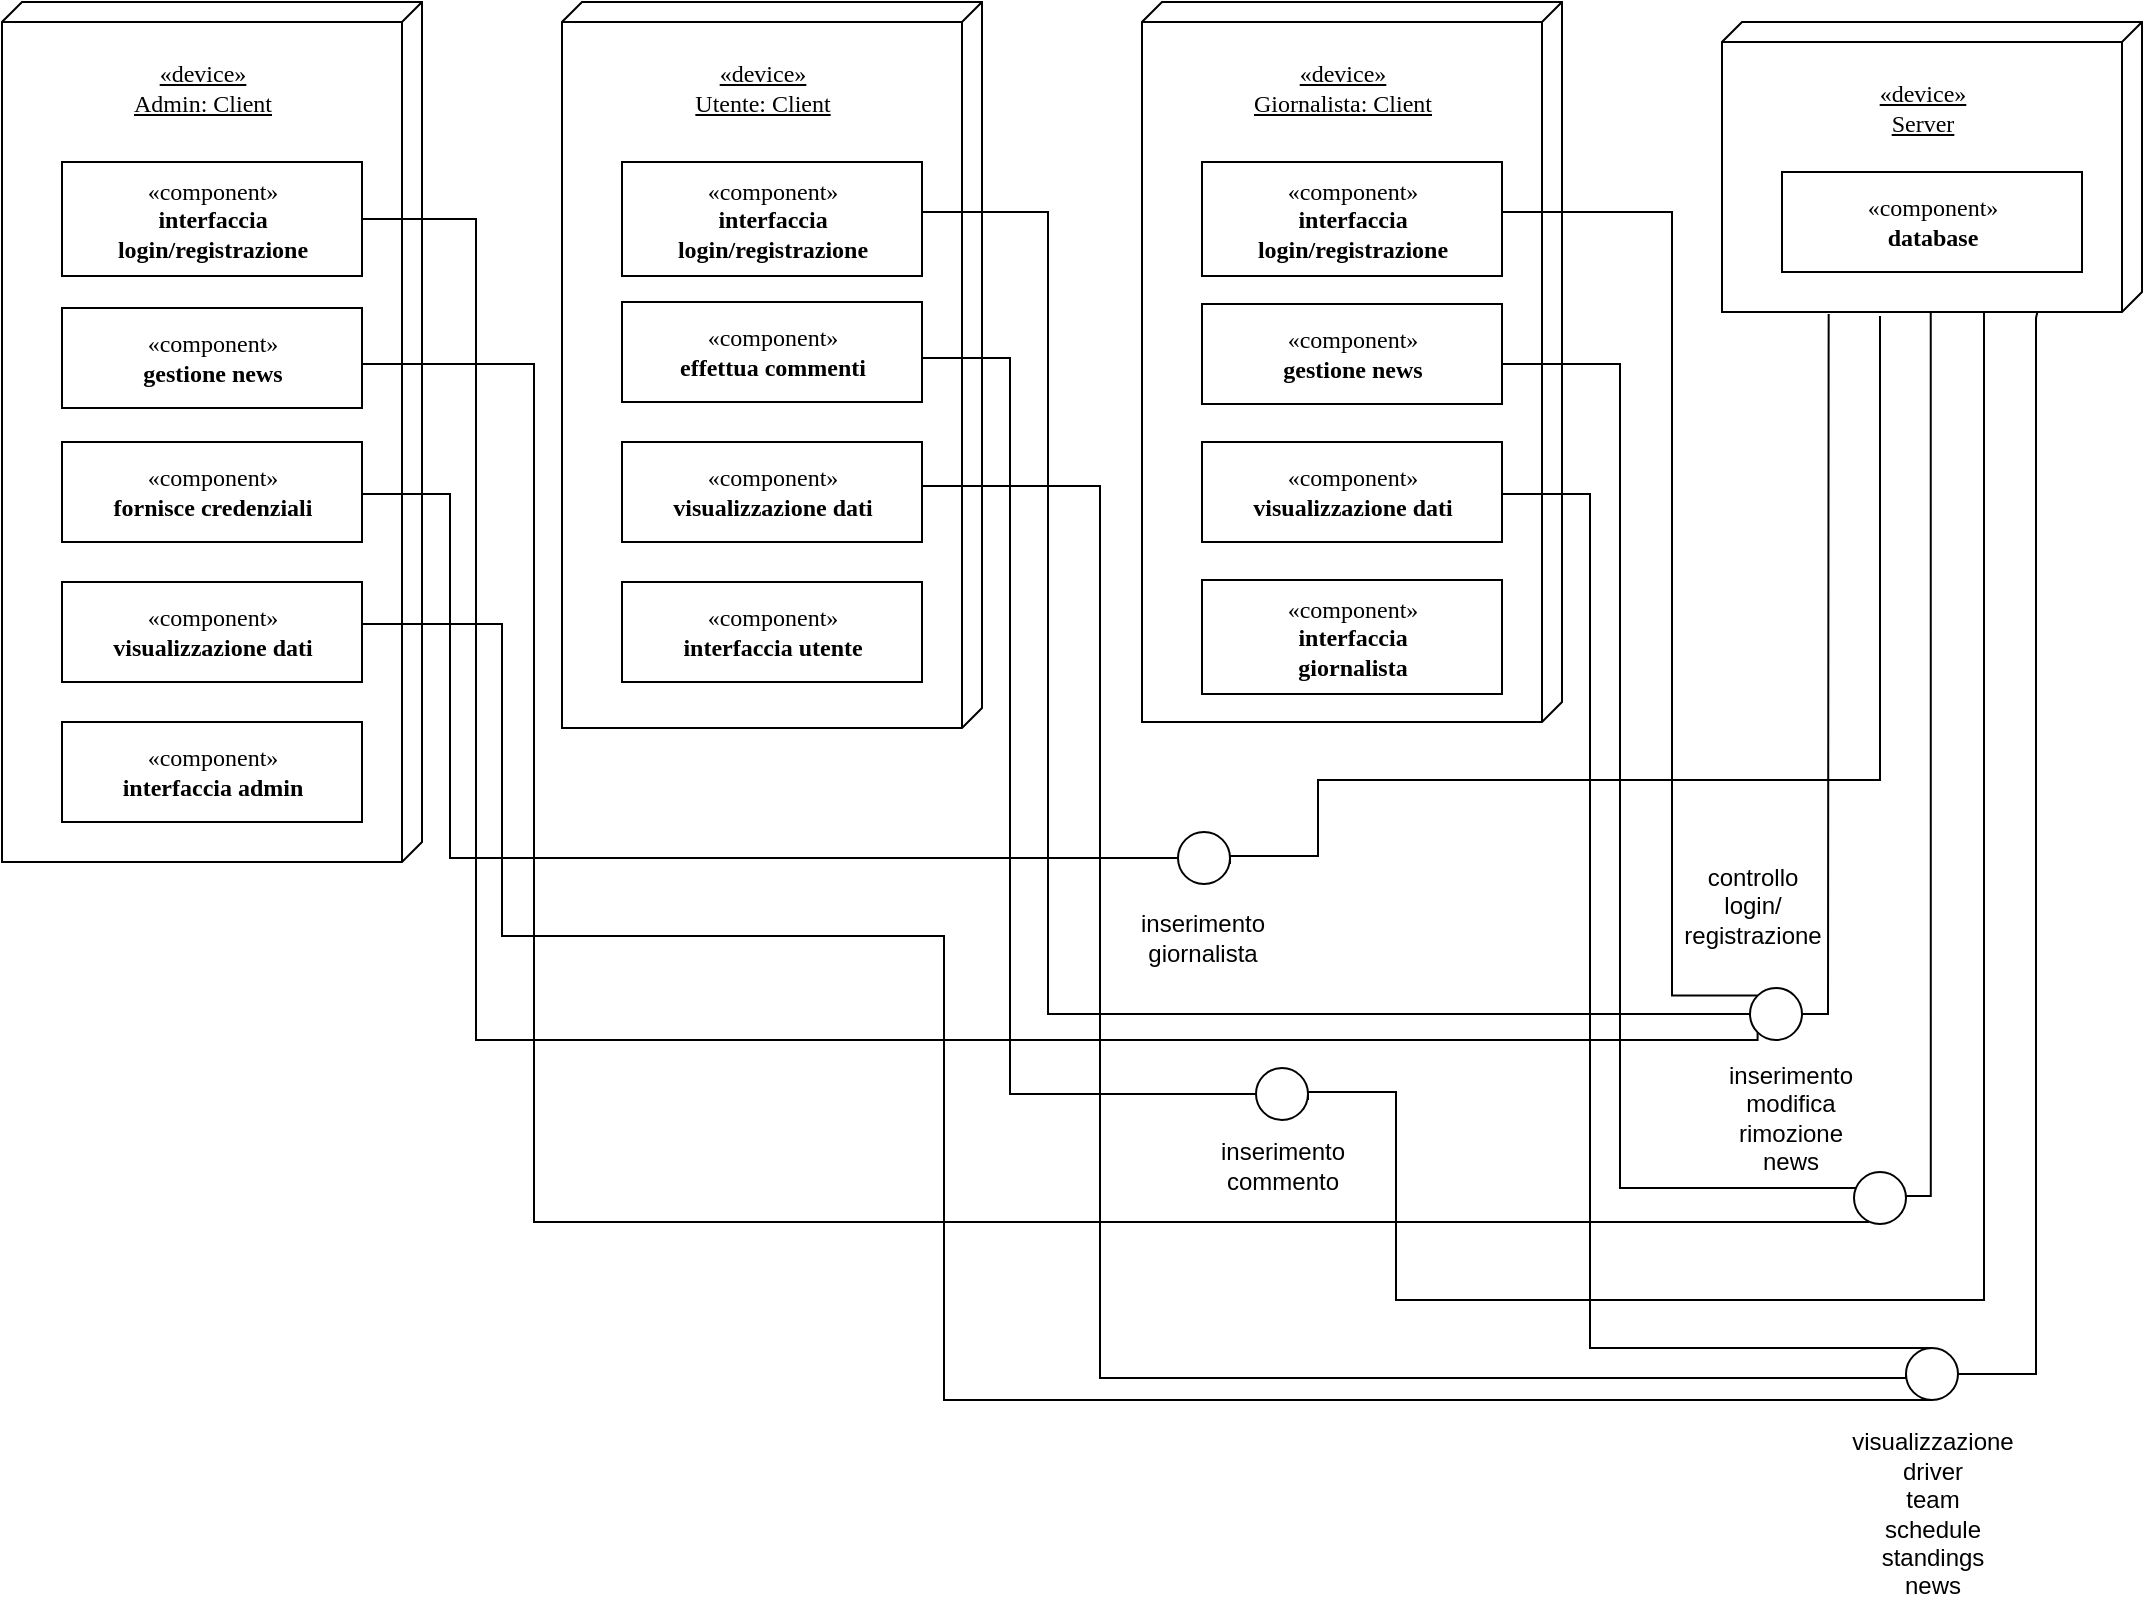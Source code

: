 <mxfile version="23.1.1" type="device">
  <diagram name="Page-1" id="5f0bae14-7c28-e335-631c-24af17079c00">
    <mxGraphModel dx="1116" dy="569" grid="1" gridSize="13" guides="1" tooltips="1" connect="1" arrows="1" fold="1" page="1" pageScale="1" pageWidth="1100" pageHeight="850" background="none" math="0" shadow="0">
      <root>
        <mxCell id="0" />
        <mxCell id="1" parent="0" />
        <mxCell id="39150e848f15840c-1" value="&lt;br&gt;«device»&lt;br style=&quot;border-color: var(--border-color);&quot;&gt;Admin: Client" style="verticalAlign=top;align=center;spacingTop=8;spacingLeft=2;spacingRight=12;shape=cube;size=10;direction=south;fontStyle=4;html=1;rounded=0;shadow=0;comic=0;labelBackgroundColor=none;strokeWidth=1;fontFamily=Verdana;fontSize=12" parent="1" vertex="1">
          <mxGeometry x="10" y="40" width="210" height="430" as="geometry" />
        </mxCell>
        <mxCell id="39150e848f15840c-4" value="«component»&lt;br&gt;&lt;b style=&quot;border-color: var(--border-color);&quot;&gt;interfaccia&lt;br style=&quot;border-color: var(--border-color);&quot;&gt;login/registrazione&lt;/b&gt;" style="html=1;rounded=0;shadow=0;comic=0;labelBackgroundColor=none;strokeWidth=1;fontFamily=Verdana;fontSize=12;align=center;" parent="1" vertex="1">
          <mxGeometry x="40" y="120" width="150" height="57" as="geometry" />
        </mxCell>
        <mxCell id="39150e848f15840c-18" style="edgeStyle=orthogonalEdgeStyle;rounded=0;html=1;labelBackgroundColor=none;startArrow=none;startFill=0;startSize=8;endArrow=none;endFill=0;endSize=16;fontFamily=Verdana;fontSize=12;entryX=1;entryY=0.5;entryDx=0;entryDy=0;exitX=0;exitY=1;exitDx=0;exitDy=0;" parent="1" source="vJw2Q9mPqwAH0VsKbbBc-45" target="39150e848f15840c-4" edge="1">
          <mxGeometry relative="1" as="geometry">
            <Array as="points">
              <mxPoint x="888" y="559" />
              <mxPoint x="247" y="559" />
              <mxPoint x="247" y="149" />
            </Array>
            <mxPoint x="936" y="559" as="sourcePoint" />
            <mxPoint x="190" y="143" as="targetPoint" />
          </mxGeometry>
        </mxCell>
        <mxCell id="vJw2Q9mPqwAH0VsKbbBc-8" value="«component»&lt;br&gt;&lt;b&gt;visualizzazione dati&lt;/b&gt;" style="html=1;rounded=0;shadow=0;comic=0;labelBackgroundColor=none;strokeWidth=1;fontFamily=Verdana;fontSize=12;align=center;" parent="1" vertex="1">
          <mxGeometry x="40" y="330" width="150" height="50" as="geometry" />
        </mxCell>
        <mxCell id="vJw2Q9mPqwAH0VsKbbBc-9" value="«component»&lt;br&gt;&lt;b&gt;fornisce credenziali&lt;/b&gt;" style="html=1;rounded=0;shadow=0;comic=0;labelBackgroundColor=none;strokeWidth=1;fontFamily=Verdana;fontSize=12;align=center;" parent="1" vertex="1">
          <mxGeometry x="40" y="260" width="150" height="50" as="geometry" />
        </mxCell>
        <mxCell id="vJw2Q9mPqwAH0VsKbbBc-10" value="«component»&lt;br&gt;&lt;b&gt;gestione news&lt;/b&gt;" style="html=1;rounded=0;shadow=0;comic=0;labelBackgroundColor=none;strokeWidth=1;fontFamily=Verdana;fontSize=12;align=center;" parent="1" vertex="1">
          <mxGeometry x="40" y="193" width="150" height="50" as="geometry" />
        </mxCell>
        <mxCell id="vJw2Q9mPqwAH0VsKbbBc-16" value="«component»&lt;br&gt;&lt;b&gt;interfaccia admin&lt;/b&gt;" style="html=1;rounded=0;shadow=0;comic=0;labelBackgroundColor=none;strokeWidth=1;fontFamily=Verdana;fontSize=12;align=center;" parent="1" vertex="1">
          <mxGeometry x="40" y="400" width="150" height="50" as="geometry" />
        </mxCell>
        <mxCell id="vJw2Q9mPqwAH0VsKbbBc-23" value="&lt;br&gt;«device»&lt;br style=&quot;border-color: var(--border-color);&quot;&gt;Utente: Client" style="verticalAlign=top;align=center;spacingTop=8;spacingLeft=2;spacingRight=12;shape=cube;size=10;direction=south;fontStyle=4;html=1;rounded=0;shadow=0;comic=0;labelBackgroundColor=none;strokeWidth=1;fontFamily=Verdana;fontSize=12" parent="1" vertex="1">
          <mxGeometry x="290" y="40" width="210" height="363" as="geometry" />
        </mxCell>
        <mxCell id="vJw2Q9mPqwAH0VsKbbBc-24" value="«component»&lt;br&gt;&lt;b style=&quot;border-color: var(--border-color);&quot;&gt;interfaccia&lt;br style=&quot;border-color: var(--border-color);&quot;&gt;login/registrazione&lt;/b&gt;" style="html=1;rounded=0;shadow=0;comic=0;labelBackgroundColor=none;strokeWidth=1;fontFamily=Verdana;fontSize=12;align=center;" parent="1" vertex="1">
          <mxGeometry x="320" y="120" width="150" height="57" as="geometry" />
        </mxCell>
        <mxCell id="vJw2Q9mPqwAH0VsKbbBc-26" value="«component»&lt;br&gt;&lt;b&gt;visualizzazione dati&lt;/b&gt;" style="html=1;rounded=0;shadow=0;comic=0;labelBackgroundColor=none;strokeWidth=1;fontFamily=Verdana;fontSize=12;align=center;" parent="1" vertex="1">
          <mxGeometry x="320" y="260" width="150" height="50" as="geometry" />
        </mxCell>
        <mxCell id="vJw2Q9mPqwAH0VsKbbBc-27" value="«component»&lt;br&gt;&lt;b&gt;effettua commenti&lt;/b&gt;" style="html=1;rounded=0;shadow=0;comic=0;labelBackgroundColor=none;strokeWidth=1;fontFamily=Verdana;fontSize=12;align=center;" parent="1" vertex="1">
          <mxGeometry x="320" y="190" width="150" height="50" as="geometry" />
        </mxCell>
        <mxCell id="vJw2Q9mPqwAH0VsKbbBc-28" value="«component»&lt;br&gt;&lt;b&gt;interfaccia utente&lt;/b&gt;" style="html=1;rounded=0;shadow=0;comic=0;labelBackgroundColor=none;strokeWidth=1;fontFamily=Verdana;fontSize=12;align=center;" parent="1" vertex="1">
          <mxGeometry x="320" y="330" width="150" height="50" as="geometry" />
        </mxCell>
        <mxCell id="vJw2Q9mPqwAH0VsKbbBc-29" value="&lt;br&gt;«device»&lt;br style=&quot;border-color: var(--border-color);&quot;&gt;Giornalista: Client" style="verticalAlign=top;align=center;spacingTop=8;spacingLeft=2;spacingRight=12;shape=cube;size=10;direction=south;fontStyle=4;html=1;rounded=0;shadow=0;comic=0;labelBackgroundColor=none;strokeWidth=1;fontFamily=Verdana;fontSize=12" parent="1" vertex="1">
          <mxGeometry x="580" y="40" width="210" height="360" as="geometry" />
        </mxCell>
        <mxCell id="vJw2Q9mPqwAH0VsKbbBc-30" value="«component»&lt;br&gt;&lt;b&gt;interfaccia&lt;br&gt;login/registrazione&lt;/b&gt;" style="html=1;rounded=0;shadow=0;comic=0;labelBackgroundColor=none;strokeWidth=1;fontFamily=Verdana;fontSize=12;align=center;" parent="1" vertex="1">
          <mxGeometry x="610" y="120" width="150" height="57" as="geometry" />
        </mxCell>
        <mxCell id="vJw2Q9mPqwAH0VsKbbBc-31" value="«component»&lt;br&gt;&lt;b&gt;visualizzazione dati&lt;/b&gt;" style="html=1;rounded=0;shadow=0;comic=0;labelBackgroundColor=none;strokeWidth=1;fontFamily=Verdana;fontSize=12;align=center;" parent="1" vertex="1">
          <mxGeometry x="610" y="260" width="150" height="50" as="geometry" />
        </mxCell>
        <mxCell id="vJw2Q9mPqwAH0VsKbbBc-33" value="«component»&lt;br&gt;&lt;b&gt;gestione news&lt;/b&gt;" style="html=1;rounded=0;shadow=0;comic=0;labelBackgroundColor=none;strokeWidth=1;fontFamily=Verdana;fontSize=12;align=center;" parent="1" vertex="1">
          <mxGeometry x="610" y="191" width="150" height="50" as="geometry" />
        </mxCell>
        <mxCell id="vJw2Q9mPqwAH0VsKbbBc-34" value="«component»&lt;br&gt;&lt;b&gt;interfaccia&lt;br&gt;giornalista&lt;/b&gt;" style="html=1;rounded=0;shadow=0;comic=0;labelBackgroundColor=none;strokeWidth=1;fontFamily=Verdana;fontSize=12;align=center;" parent="1" vertex="1">
          <mxGeometry x="610" y="329" width="150" height="57" as="geometry" />
        </mxCell>
        <mxCell id="vJw2Q9mPqwAH0VsKbbBc-35" value="&lt;br&gt;«device»&lt;br style=&quot;border-color: var(--border-color);&quot;&gt;Server" style="verticalAlign=top;align=center;spacingTop=8;spacingLeft=2;spacingRight=12;shape=cube;size=10;direction=south;fontStyle=4;html=1;rounded=0;shadow=0;comic=0;labelBackgroundColor=none;strokeWidth=1;fontFamily=Verdana;fontSize=12" parent="1" vertex="1">
          <mxGeometry x="870" y="50" width="210" height="145" as="geometry" />
        </mxCell>
        <mxCell id="vJw2Q9mPqwAH0VsKbbBc-36" value="«component»&lt;br&gt;&lt;b&gt;database&lt;/b&gt;" style="html=1;rounded=0;shadow=0;comic=0;labelBackgroundColor=none;strokeWidth=1;fontFamily=Verdana;fontSize=12;align=center;" parent="1" vertex="1">
          <mxGeometry x="900" y="125" width="150" height="50" as="geometry" />
        </mxCell>
        <mxCell id="vJw2Q9mPqwAH0VsKbbBc-40" style="edgeStyle=orthogonalEdgeStyle;rounded=0;html=1;labelBackgroundColor=none;startArrow=none;startFill=0;startSize=8;endArrow=none;endFill=0;endSize=16;fontFamily=Verdana;fontSize=12;entryX=1;entryY=0.5;entryDx=0;entryDy=0;exitX=0;exitY=0.5;exitDx=0;exitDy=0;" parent="1" source="vJw2Q9mPqwAH0VsKbbBc-45" target="vJw2Q9mPqwAH0VsKbbBc-24" edge="1">
          <mxGeometry relative="1" as="geometry">
            <Array as="points">
              <mxPoint x="533" y="546" />
              <mxPoint x="533" y="145" />
            </Array>
            <mxPoint x="936" y="546" as="sourcePoint" />
            <mxPoint x="470" y="-26" as="targetPoint" />
          </mxGeometry>
        </mxCell>
        <mxCell id="vJw2Q9mPqwAH0VsKbbBc-41" style="edgeStyle=orthogonalEdgeStyle;rounded=0;html=1;labelBackgroundColor=none;startArrow=none;startFill=0;startSize=8;endArrow=none;endFill=0;endSize=16;fontFamily=Verdana;fontSize=12;entryX=1;entryY=0.5;entryDx=0;entryDy=0;exitX=0;exitY=0;exitDx=0;exitDy=0;" parent="1" source="vJw2Q9mPqwAH0VsKbbBc-45" target="vJw2Q9mPqwAH0VsKbbBc-30" edge="1">
          <mxGeometry relative="1" as="geometry">
            <Array as="points">
              <mxPoint x="845" y="537" />
              <mxPoint x="845" y="145" />
              <mxPoint x="760" y="145" />
            </Array>
            <mxPoint x="936" y="533" as="sourcePoint" />
            <mxPoint x="760" y="-26" as="targetPoint" />
          </mxGeometry>
        </mxCell>
        <mxCell id="vJw2Q9mPqwAH0VsKbbBc-45" value="" style="ellipse;whiteSpace=wrap;html=1;aspect=fixed;" parent="1" vertex="1">
          <mxGeometry x="884" y="533" width="26" height="26" as="geometry" />
        </mxCell>
        <mxCell id="vJw2Q9mPqwAH0VsKbbBc-48" style="edgeStyle=orthogonalEdgeStyle;rounded=0;html=1;labelBackgroundColor=none;startArrow=none;startFill=0;startSize=8;endArrow=none;endFill=0;endSize=16;fontFamily=Verdana;fontSize=12;entryX=1;entryY=0.5;entryDx=0;entryDy=0;exitX=1.007;exitY=0.746;exitDx=0;exitDy=0;exitPerimeter=0;" parent="1" source="vJw2Q9mPqwAH0VsKbbBc-35" target="vJw2Q9mPqwAH0VsKbbBc-45" edge="1">
          <mxGeometry relative="1" as="geometry">
            <Array as="points">
              <mxPoint x="923" y="221" />
              <mxPoint x="923" y="546" />
            </Array>
            <mxPoint x="936" y="247" as="sourcePoint" />
            <mxPoint x="773" y="158" as="targetPoint" />
          </mxGeometry>
        </mxCell>
        <mxCell id="vJw2Q9mPqwAH0VsKbbBc-50" style="edgeStyle=orthogonalEdgeStyle;rounded=0;html=1;labelBackgroundColor=none;startArrow=none;startFill=0;startSize=8;endArrow=none;endFill=0;endSize=16;fontFamily=Verdana;fontSize=12;entryX=1;entryY=0.75;entryDx=0;entryDy=0;exitX=1;exitY=1;exitDx=0;exitDy=0;" parent="1" source="vJw2Q9mPqwAH0VsKbbBc-58" target="vJw2Q9mPqwAH0VsKbbBc-10" edge="1">
          <mxGeometry relative="1" as="geometry">
            <Array as="points">
              <mxPoint x="958" y="646" />
              <mxPoint x="943" y="646" />
              <mxPoint x="943" y="650" />
              <mxPoint x="276" y="650" />
              <mxPoint x="276" y="221" />
              <mxPoint x="190" y="221" />
            </Array>
            <mxPoint x="942.498" y="646.192" as="sourcePoint" />
            <mxPoint x="192.69" y="231" as="targetPoint" />
          </mxGeometry>
        </mxCell>
        <mxCell id="vJw2Q9mPqwAH0VsKbbBc-52" value="controllo&lt;br&gt;login/&lt;br&gt;registrazione" style="text;html=1;align=center;verticalAlign=middle;resizable=0;points=[];autosize=1;strokeColor=none;fillColor=none;" parent="1" vertex="1">
          <mxGeometry x="839" y="466" width="91" height="52" as="geometry" />
        </mxCell>
        <mxCell id="vJw2Q9mPqwAH0VsKbbBc-57" style="edgeStyle=orthogonalEdgeStyle;rounded=0;html=1;labelBackgroundColor=none;startArrow=none;startFill=0;startSize=8;endArrow=none;endFill=0;endSize=16;fontFamily=Verdana;fontSize=12;exitX=1.06;exitY=0.923;exitDx=0;exitDy=0;exitPerimeter=0;entryX=1;entryY=0.5;entryDx=0;entryDy=0;" parent="1" source="vJw2Q9mPqwAH0VsKbbBc-60" target="vJw2Q9mPqwAH0VsKbbBc-33" edge="1">
          <mxGeometry relative="1" as="geometry">
            <Array as="points">
              <mxPoint x="955" y="633" />
              <mxPoint x="819" y="633" />
              <mxPoint x="819" y="221" />
              <mxPoint x="760" y="221" />
            </Array>
            <mxPoint x="935.998" y="649.998" as="sourcePoint" />
            <mxPoint x="767" y="221" as="targetPoint" />
          </mxGeometry>
        </mxCell>
        <mxCell id="vJw2Q9mPqwAH0VsKbbBc-58" value="" style="ellipse;whiteSpace=wrap;html=1;aspect=fixed;" parent="1" vertex="1">
          <mxGeometry x="936" y="625" width="26" height="26" as="geometry" />
        </mxCell>
        <mxCell id="vJw2Q9mPqwAH0VsKbbBc-59" style="edgeStyle=orthogonalEdgeStyle;rounded=0;html=1;labelBackgroundColor=none;startArrow=none;startFill=0;startSize=8;endArrow=none;endFill=0;endSize=16;fontFamily=Verdana;fontSize=12;exitX=1;exitY=0.5;exitDx=0;exitDy=0;entryX=1.001;entryY=0.503;entryDx=0;entryDy=0;entryPerimeter=0;" parent="1" source="vJw2Q9mPqwAH0VsKbbBc-58" target="vJw2Q9mPqwAH0VsKbbBc-35" edge="1">
          <mxGeometry relative="1" as="geometry">
            <Array as="points">
              <mxPoint x="974" y="637" />
            </Array>
            <mxPoint x="953" y="628" as="sourcePoint" />
            <mxPoint x="975" y="221" as="targetPoint" />
          </mxGeometry>
        </mxCell>
        <mxCell id="vJw2Q9mPqwAH0VsKbbBc-61" style="edgeStyle=orthogonalEdgeStyle;rounded=0;html=1;labelBackgroundColor=none;startArrow=none;startFill=0;startSize=8;endArrow=none;endFill=0;endSize=16;fontFamily=Verdana;fontSize=12;entryX=1;entryY=0.5;entryDx=0;entryDy=0;exitX=0;exitY=0.5;exitDx=0;exitDy=0;" parent="1" source="vJw2Q9mPqwAH0VsKbbBc-62" target="vJw2Q9mPqwAH0VsKbbBc-26" edge="1">
          <mxGeometry relative="1" as="geometry">
            <Array as="points">
              <mxPoint x="962" y="728" />
              <mxPoint x="559" y="728" />
              <mxPoint x="559" y="282" />
              <mxPoint x="470" y="282" />
            </Array>
            <mxPoint x="962" y="685" as="sourcePoint" />
            <mxPoint x="470" y="281" as="targetPoint" />
          </mxGeometry>
        </mxCell>
        <mxCell id="vJw2Q9mPqwAH0VsKbbBc-63" style="edgeStyle=orthogonalEdgeStyle;rounded=0;html=1;labelBackgroundColor=none;startArrow=none;startFill=0;startSize=8;endArrow=none;endFill=0;endSize=16;fontFamily=Verdana;fontSize=12;exitX=1;exitY=0.5;exitDx=0;exitDy=0;entryX=0.999;entryY=0.249;entryDx=0;entryDy=0;entryPerimeter=0;" parent="1" target="vJw2Q9mPqwAH0VsKbbBc-35" edge="1" source="vJw2Q9mPqwAH0VsKbbBc-62">
          <mxGeometry relative="1" as="geometry">
            <Array as="points">
              <mxPoint x="1027" y="198" />
              <mxPoint x="1028" y="198" />
            </Array>
            <mxPoint x="1001" y="689" as="sourcePoint" />
            <mxPoint x="1014" y="247" as="targetPoint" />
          </mxGeometry>
        </mxCell>
        <mxCell id="vJw2Q9mPqwAH0VsKbbBc-64" value="visualizzazione&lt;br&gt;driver&lt;br&gt;team&lt;br&gt;schedule&lt;br&gt;standings&lt;br&gt;news" style="text;html=1;align=center;verticalAlign=middle;resizable=0;points=[];autosize=1;strokeColor=none;fillColor=none;" parent="1" vertex="1">
          <mxGeometry x="923" y="744" width="104" height="104" as="geometry" />
        </mxCell>
        <mxCell id="UsAZg_VlgxNsvnoTSgb_-3" style="edgeStyle=orthogonalEdgeStyle;rounded=0;html=1;labelBackgroundColor=none;startArrow=none;startFill=0;startSize=8;endArrow=none;endFill=0;endSize=16;fontFamily=Verdana;fontSize=12;exitX=0.5;exitY=1;exitDx=0;exitDy=0;" edge="1" parent="1" source="vJw2Q9mPqwAH0VsKbbBc-62">
          <mxGeometry relative="1" as="geometry">
            <Array as="points">
              <mxPoint x="481" y="739" />
              <mxPoint x="481" y="507" />
              <mxPoint x="260" y="507" />
              <mxPoint x="260" y="351" />
              <mxPoint x="190" y="351" />
            </Array>
            <mxPoint x="975" y="739" as="sourcePoint" />
            <mxPoint x="190" y="364" as="targetPoint" />
          </mxGeometry>
        </mxCell>
        <mxCell id="vJw2Q9mPqwAH0VsKbbBc-62" value="" style="ellipse;whiteSpace=wrap;html=1;aspect=fixed;" parent="1" vertex="1">
          <mxGeometry x="962" y="713" width="26" height="26" as="geometry" />
        </mxCell>
        <mxCell id="UsAZg_VlgxNsvnoTSgb_-6" value="" style="edgeStyle=orthogonalEdgeStyle;rounded=0;html=1;labelBackgroundColor=none;startArrow=none;startFill=0;startSize=8;endArrow=none;endFill=0;endSize=16;fontFamily=Verdana;fontSize=12;exitX=0.5;exitY=0;exitDx=0;exitDy=0;" edge="1" parent="1" source="vJw2Q9mPqwAH0VsKbbBc-62">
          <mxGeometry relative="1" as="geometry">
            <Array as="points">
              <mxPoint x="804" y="713" />
              <mxPoint x="804" y="286" />
              <mxPoint x="760" y="286" />
            </Array>
            <mxPoint x="1001" y="713" as="sourcePoint" />
            <mxPoint x="760" y="286" as="targetPoint" />
          </mxGeometry>
        </mxCell>
        <mxCell id="vJw2Q9mPqwAH0VsKbbBc-60" value="inserimento&lt;br&gt;modifica&lt;br&gt;rimozione&lt;br&gt;news" style="text;html=1;align=center;verticalAlign=middle;resizable=0;points=[];autosize=1;strokeColor=none;fillColor=none;" parent="1" vertex="1">
          <mxGeometry x="858.5" y="559" width="91" height="78" as="geometry" />
        </mxCell>
        <mxCell id="UsAZg_VlgxNsvnoTSgb_-9" style="edgeStyle=orthogonalEdgeStyle;rounded=0;html=1;labelBackgroundColor=none;startArrow=none;startFill=0;startSize=8;endArrow=none;endFill=0;endSize=16;fontFamily=Verdana;fontSize=12;entryX=1;entryY=0.5;entryDx=0;entryDy=0;" edge="1" parent="1">
          <mxGeometry relative="1" as="geometry">
            <Array as="points">
              <mxPoint x="604" y="468" />
              <mxPoint x="234" y="468" />
              <mxPoint x="234" y="286" />
              <mxPoint x="190" y="286" />
            </Array>
            <mxPoint x="604" y="468" as="sourcePoint" />
            <mxPoint x="190" y="290" as="targetPoint" />
          </mxGeometry>
        </mxCell>
        <mxCell id="UsAZg_VlgxNsvnoTSgb_-10" value="" style="ellipse;whiteSpace=wrap;html=1;aspect=fixed;" vertex="1" parent="1">
          <mxGeometry x="598" y="455" width="26" height="26" as="geometry" />
        </mxCell>
        <mxCell id="UsAZg_VlgxNsvnoTSgb_-11" value="inserimento&lt;br&gt;giornalista" style="text;html=1;align=center;verticalAlign=middle;resizable=0;points=[];autosize=1;strokeColor=none;fillColor=none;" vertex="1" parent="1">
          <mxGeometry x="564" y="488" width="91" height="39" as="geometry" />
        </mxCell>
        <mxCell id="UsAZg_VlgxNsvnoTSgb_-12" style="edgeStyle=orthogonalEdgeStyle;rounded=0;html=1;labelBackgroundColor=none;startArrow=none;startFill=0;startSize=8;endArrow=none;endFill=0;endSize=16;fontFamily=Verdana;fontSize=12;entryX=1;entryY=0.5;entryDx=0;entryDy=0;" edge="1" parent="1">
          <mxGeometry relative="1" as="geometry">
            <Array as="points">
              <mxPoint x="949" y="197" />
              <mxPoint x="949" y="429" />
              <mxPoint x="668" y="429" />
              <mxPoint x="668" y="467" />
              <mxPoint x="624" y="467" />
            </Array>
            <mxPoint x="949" y="197" as="sourcePoint" />
            <mxPoint x="624" y="471" as="targetPoint" />
          </mxGeometry>
        </mxCell>
        <mxCell id="UsAZg_VlgxNsvnoTSgb_-13" style="edgeStyle=orthogonalEdgeStyle;rounded=0;html=1;labelBackgroundColor=none;startArrow=none;startFill=0;startSize=8;endArrow=none;endFill=0;endSize=16;fontFamily=Verdana;fontSize=12;entryX=1;entryY=0.5;entryDx=0;entryDy=0;" edge="1" parent="1" source="UsAZg_VlgxNsvnoTSgb_-14">
          <mxGeometry relative="1" as="geometry">
            <Array as="points">
              <mxPoint x="514" y="218" />
              <mxPoint x="470" y="218" />
            </Array>
            <mxPoint x="728" y="598" as="sourcePoint" />
            <mxPoint x="470" y="222" as="targetPoint" />
          </mxGeometry>
        </mxCell>
        <mxCell id="UsAZg_VlgxNsvnoTSgb_-14" value="" style="ellipse;whiteSpace=wrap;html=1;aspect=fixed;" vertex="1" parent="1">
          <mxGeometry x="637" y="573" width="26" height="26" as="geometry" />
        </mxCell>
        <mxCell id="UsAZg_VlgxNsvnoTSgb_-16" value="inserimento&lt;br&gt;commento" style="text;html=1;align=center;verticalAlign=middle;resizable=0;points=[];autosize=1;strokeColor=none;fillColor=none;" vertex="1" parent="1">
          <mxGeometry x="604.5" y="602" width="91" height="39" as="geometry" />
        </mxCell>
        <mxCell id="UsAZg_VlgxNsvnoTSgb_-18" style="edgeStyle=orthogonalEdgeStyle;rounded=0;html=1;labelBackgroundColor=none;startArrow=none;startFill=0;startSize=8;endArrow=none;endFill=0;endSize=16;fontFamily=Verdana;fontSize=12;entryX=1;entryY=0.5;entryDx=0;entryDy=0;" edge="1" parent="1">
          <mxGeometry relative="1" as="geometry">
            <Array as="points">
              <mxPoint x="707" y="585" />
              <mxPoint x="663" y="585" />
            </Array>
            <mxPoint x="1001" y="689" as="sourcePoint" />
            <mxPoint x="663" y="589" as="targetPoint" />
          </mxGeometry>
        </mxCell>
        <mxCell id="UsAZg_VlgxNsvnoTSgb_-19" style="edgeStyle=orthogonalEdgeStyle;rounded=0;html=1;labelBackgroundColor=none;startArrow=none;startFill=0;startSize=8;endArrow=none;endFill=0;endSize=16;fontFamily=Verdana;fontSize=12;" edge="1" parent="1">
          <mxGeometry relative="1" as="geometry">
            <Array as="points">
              <mxPoint x="1001" y="200" />
              <mxPoint x="1001" y="200" />
              <mxPoint x="1001" y="689" />
            </Array>
            <mxPoint x="1001" y="195" as="sourcePoint" />
            <mxPoint x="832" y="689" as="targetPoint" />
          </mxGeometry>
        </mxCell>
      </root>
    </mxGraphModel>
  </diagram>
</mxfile>
